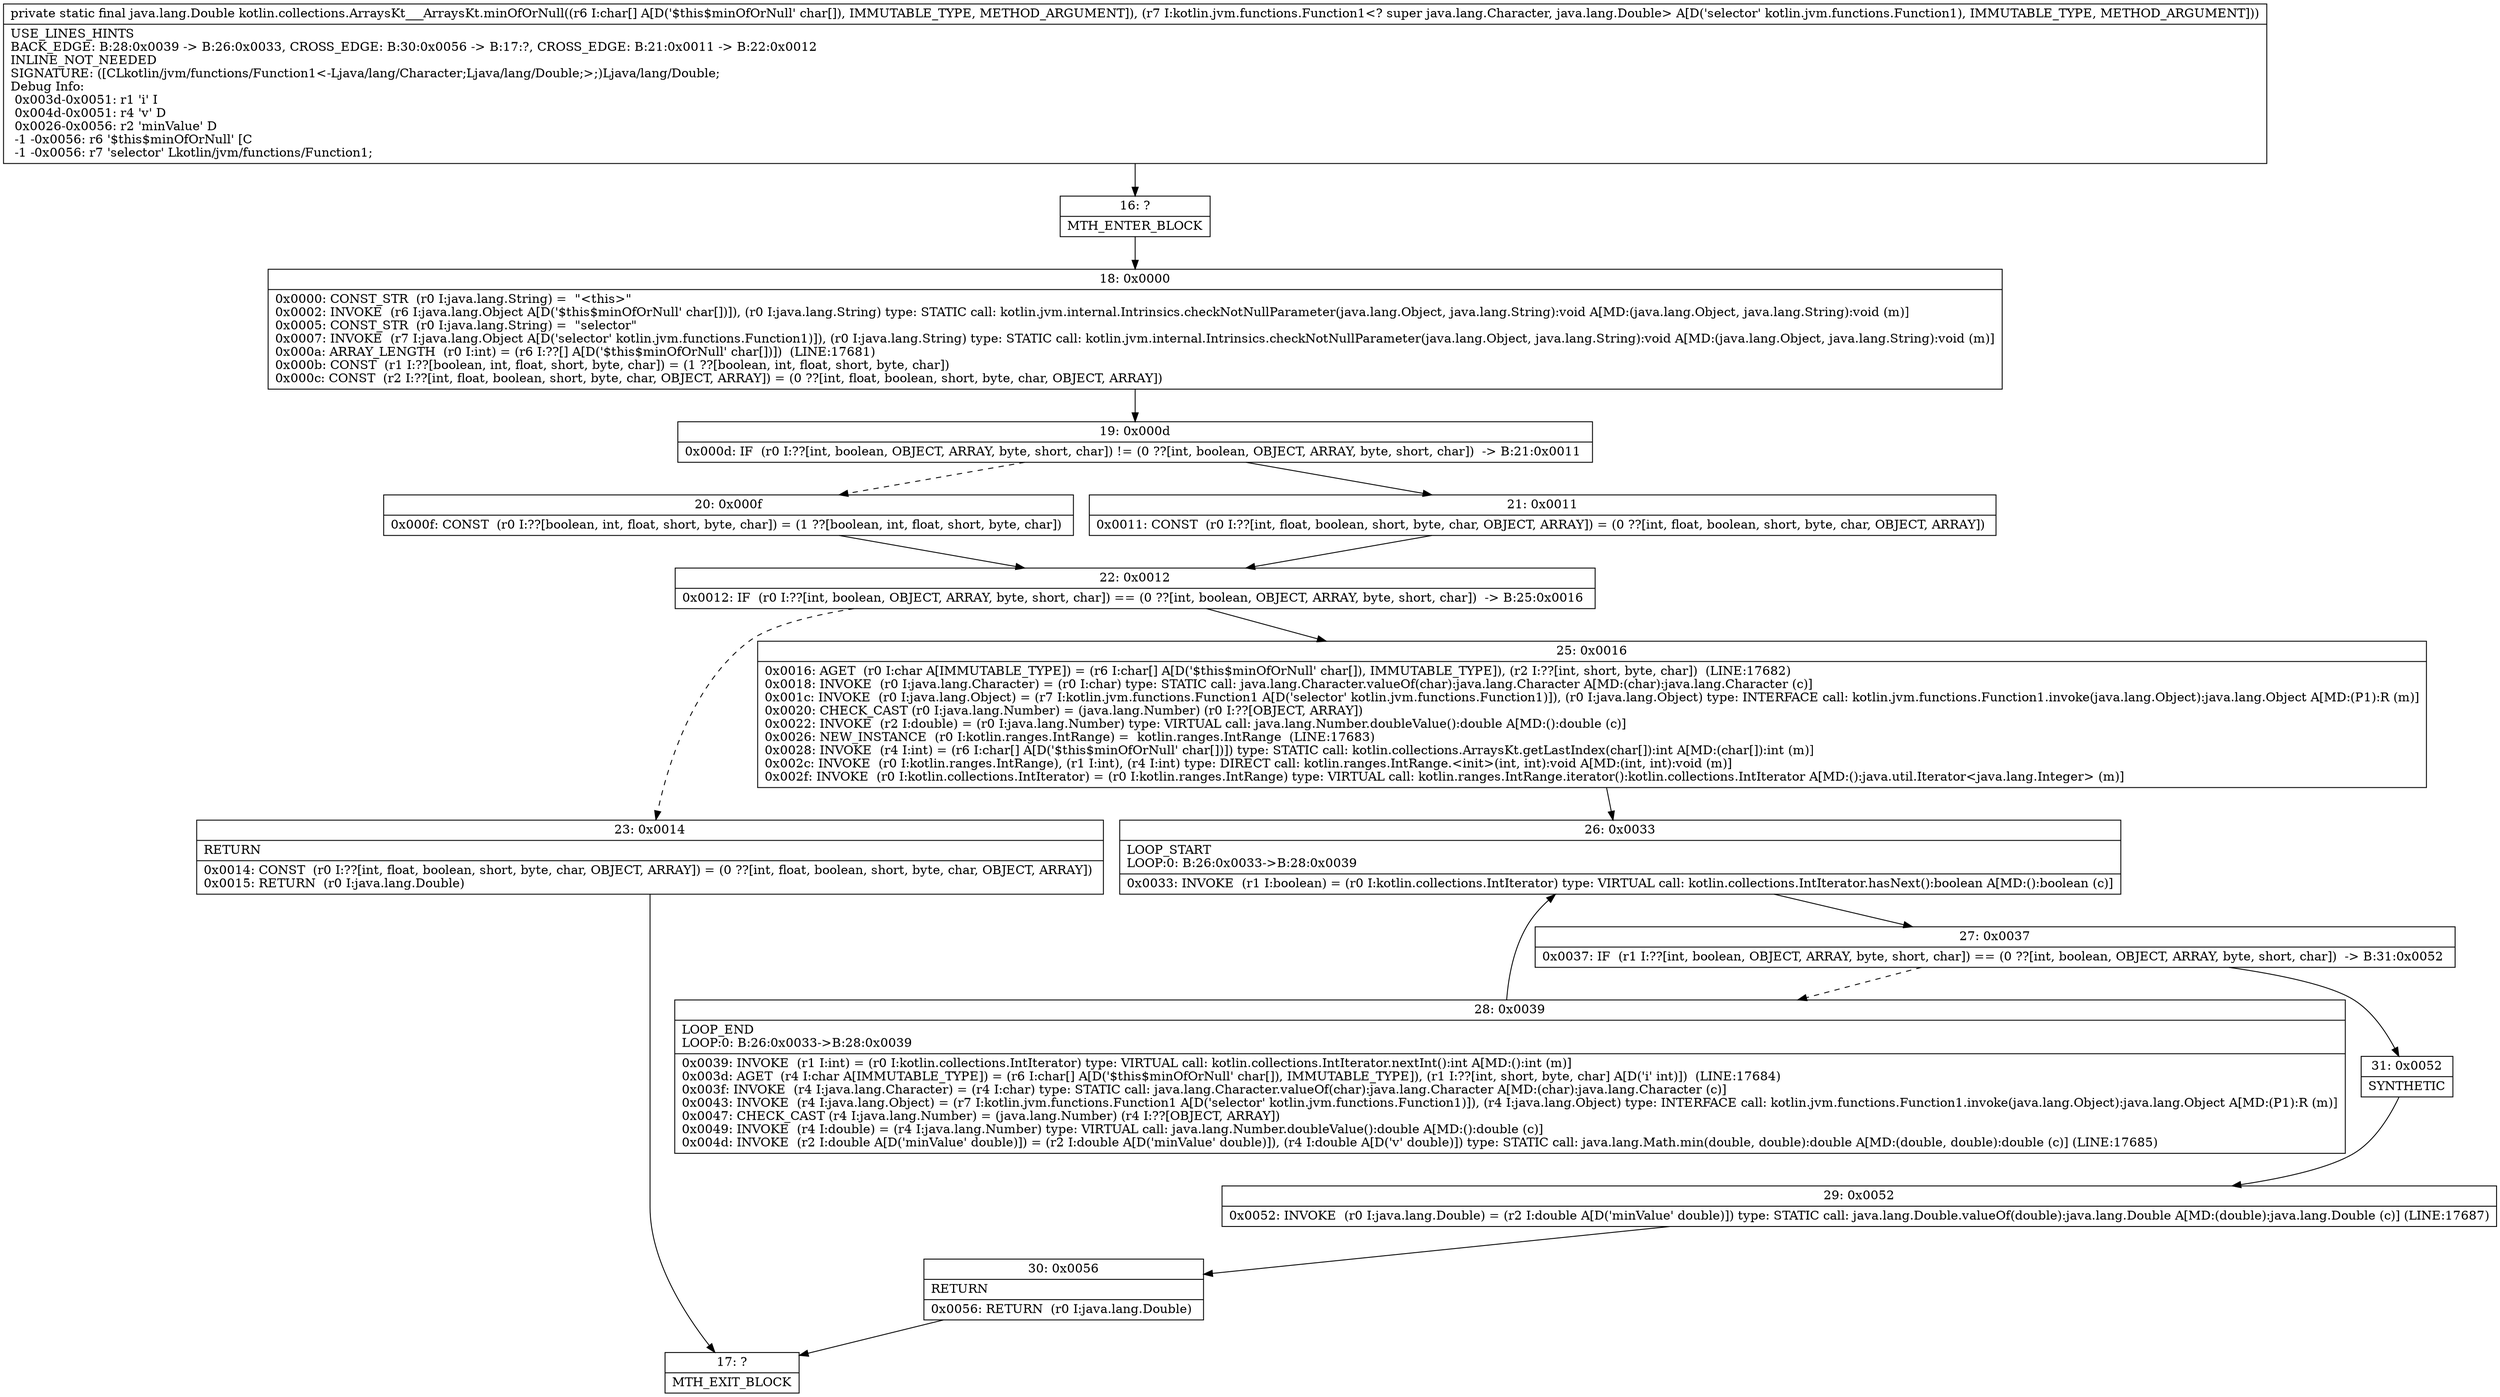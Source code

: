 digraph "CFG forkotlin.collections.ArraysKt___ArraysKt.minOfOrNull([CLkotlin\/jvm\/functions\/Function1;)Ljava\/lang\/Double;" {
Node_16 [shape=record,label="{16\:\ ?|MTH_ENTER_BLOCK\l}"];
Node_18 [shape=record,label="{18\:\ 0x0000|0x0000: CONST_STR  (r0 I:java.lang.String) =  \"\<this\>\" \l0x0002: INVOKE  (r6 I:java.lang.Object A[D('$this$minOfOrNull' char[])]), (r0 I:java.lang.String) type: STATIC call: kotlin.jvm.internal.Intrinsics.checkNotNullParameter(java.lang.Object, java.lang.String):void A[MD:(java.lang.Object, java.lang.String):void (m)]\l0x0005: CONST_STR  (r0 I:java.lang.String) =  \"selector\" \l0x0007: INVOKE  (r7 I:java.lang.Object A[D('selector' kotlin.jvm.functions.Function1)]), (r0 I:java.lang.String) type: STATIC call: kotlin.jvm.internal.Intrinsics.checkNotNullParameter(java.lang.Object, java.lang.String):void A[MD:(java.lang.Object, java.lang.String):void (m)]\l0x000a: ARRAY_LENGTH  (r0 I:int) = (r6 I:??[] A[D('$this$minOfOrNull' char[])])  (LINE:17681)\l0x000b: CONST  (r1 I:??[boolean, int, float, short, byte, char]) = (1 ??[boolean, int, float, short, byte, char]) \l0x000c: CONST  (r2 I:??[int, float, boolean, short, byte, char, OBJECT, ARRAY]) = (0 ??[int, float, boolean, short, byte, char, OBJECT, ARRAY]) \l}"];
Node_19 [shape=record,label="{19\:\ 0x000d|0x000d: IF  (r0 I:??[int, boolean, OBJECT, ARRAY, byte, short, char]) != (0 ??[int, boolean, OBJECT, ARRAY, byte, short, char])  \-\> B:21:0x0011 \l}"];
Node_20 [shape=record,label="{20\:\ 0x000f|0x000f: CONST  (r0 I:??[boolean, int, float, short, byte, char]) = (1 ??[boolean, int, float, short, byte, char]) \l}"];
Node_22 [shape=record,label="{22\:\ 0x0012|0x0012: IF  (r0 I:??[int, boolean, OBJECT, ARRAY, byte, short, char]) == (0 ??[int, boolean, OBJECT, ARRAY, byte, short, char])  \-\> B:25:0x0016 \l}"];
Node_23 [shape=record,label="{23\:\ 0x0014|RETURN\l|0x0014: CONST  (r0 I:??[int, float, boolean, short, byte, char, OBJECT, ARRAY]) = (0 ??[int, float, boolean, short, byte, char, OBJECT, ARRAY]) \l0x0015: RETURN  (r0 I:java.lang.Double) \l}"];
Node_17 [shape=record,label="{17\:\ ?|MTH_EXIT_BLOCK\l}"];
Node_25 [shape=record,label="{25\:\ 0x0016|0x0016: AGET  (r0 I:char A[IMMUTABLE_TYPE]) = (r6 I:char[] A[D('$this$minOfOrNull' char[]), IMMUTABLE_TYPE]), (r2 I:??[int, short, byte, char])  (LINE:17682)\l0x0018: INVOKE  (r0 I:java.lang.Character) = (r0 I:char) type: STATIC call: java.lang.Character.valueOf(char):java.lang.Character A[MD:(char):java.lang.Character (c)]\l0x001c: INVOKE  (r0 I:java.lang.Object) = (r7 I:kotlin.jvm.functions.Function1 A[D('selector' kotlin.jvm.functions.Function1)]), (r0 I:java.lang.Object) type: INTERFACE call: kotlin.jvm.functions.Function1.invoke(java.lang.Object):java.lang.Object A[MD:(P1):R (m)]\l0x0020: CHECK_CAST (r0 I:java.lang.Number) = (java.lang.Number) (r0 I:??[OBJECT, ARRAY]) \l0x0022: INVOKE  (r2 I:double) = (r0 I:java.lang.Number) type: VIRTUAL call: java.lang.Number.doubleValue():double A[MD:():double (c)]\l0x0026: NEW_INSTANCE  (r0 I:kotlin.ranges.IntRange) =  kotlin.ranges.IntRange  (LINE:17683)\l0x0028: INVOKE  (r4 I:int) = (r6 I:char[] A[D('$this$minOfOrNull' char[])]) type: STATIC call: kotlin.collections.ArraysKt.getLastIndex(char[]):int A[MD:(char[]):int (m)]\l0x002c: INVOKE  (r0 I:kotlin.ranges.IntRange), (r1 I:int), (r4 I:int) type: DIRECT call: kotlin.ranges.IntRange.\<init\>(int, int):void A[MD:(int, int):void (m)]\l0x002f: INVOKE  (r0 I:kotlin.collections.IntIterator) = (r0 I:kotlin.ranges.IntRange) type: VIRTUAL call: kotlin.ranges.IntRange.iterator():kotlin.collections.IntIterator A[MD:():java.util.Iterator\<java.lang.Integer\> (m)]\l}"];
Node_26 [shape=record,label="{26\:\ 0x0033|LOOP_START\lLOOP:0: B:26:0x0033\-\>B:28:0x0039\l|0x0033: INVOKE  (r1 I:boolean) = (r0 I:kotlin.collections.IntIterator) type: VIRTUAL call: kotlin.collections.IntIterator.hasNext():boolean A[MD:():boolean (c)]\l}"];
Node_27 [shape=record,label="{27\:\ 0x0037|0x0037: IF  (r1 I:??[int, boolean, OBJECT, ARRAY, byte, short, char]) == (0 ??[int, boolean, OBJECT, ARRAY, byte, short, char])  \-\> B:31:0x0052 \l}"];
Node_28 [shape=record,label="{28\:\ 0x0039|LOOP_END\lLOOP:0: B:26:0x0033\-\>B:28:0x0039\l|0x0039: INVOKE  (r1 I:int) = (r0 I:kotlin.collections.IntIterator) type: VIRTUAL call: kotlin.collections.IntIterator.nextInt():int A[MD:():int (m)]\l0x003d: AGET  (r4 I:char A[IMMUTABLE_TYPE]) = (r6 I:char[] A[D('$this$minOfOrNull' char[]), IMMUTABLE_TYPE]), (r1 I:??[int, short, byte, char] A[D('i' int)])  (LINE:17684)\l0x003f: INVOKE  (r4 I:java.lang.Character) = (r4 I:char) type: STATIC call: java.lang.Character.valueOf(char):java.lang.Character A[MD:(char):java.lang.Character (c)]\l0x0043: INVOKE  (r4 I:java.lang.Object) = (r7 I:kotlin.jvm.functions.Function1 A[D('selector' kotlin.jvm.functions.Function1)]), (r4 I:java.lang.Object) type: INTERFACE call: kotlin.jvm.functions.Function1.invoke(java.lang.Object):java.lang.Object A[MD:(P1):R (m)]\l0x0047: CHECK_CAST (r4 I:java.lang.Number) = (java.lang.Number) (r4 I:??[OBJECT, ARRAY]) \l0x0049: INVOKE  (r4 I:double) = (r4 I:java.lang.Number) type: VIRTUAL call: java.lang.Number.doubleValue():double A[MD:():double (c)]\l0x004d: INVOKE  (r2 I:double A[D('minValue' double)]) = (r2 I:double A[D('minValue' double)]), (r4 I:double A[D('v' double)]) type: STATIC call: java.lang.Math.min(double, double):double A[MD:(double, double):double (c)] (LINE:17685)\l}"];
Node_31 [shape=record,label="{31\:\ 0x0052|SYNTHETIC\l}"];
Node_29 [shape=record,label="{29\:\ 0x0052|0x0052: INVOKE  (r0 I:java.lang.Double) = (r2 I:double A[D('minValue' double)]) type: STATIC call: java.lang.Double.valueOf(double):java.lang.Double A[MD:(double):java.lang.Double (c)] (LINE:17687)\l}"];
Node_30 [shape=record,label="{30\:\ 0x0056|RETURN\l|0x0056: RETURN  (r0 I:java.lang.Double) \l}"];
Node_21 [shape=record,label="{21\:\ 0x0011|0x0011: CONST  (r0 I:??[int, float, boolean, short, byte, char, OBJECT, ARRAY]) = (0 ??[int, float, boolean, short, byte, char, OBJECT, ARRAY]) \l}"];
MethodNode[shape=record,label="{private static final java.lang.Double kotlin.collections.ArraysKt___ArraysKt.minOfOrNull((r6 I:char[] A[D('$this$minOfOrNull' char[]), IMMUTABLE_TYPE, METHOD_ARGUMENT]), (r7 I:kotlin.jvm.functions.Function1\<? super java.lang.Character, java.lang.Double\> A[D('selector' kotlin.jvm.functions.Function1), IMMUTABLE_TYPE, METHOD_ARGUMENT]))  | USE_LINES_HINTS\lBACK_EDGE: B:28:0x0039 \-\> B:26:0x0033, CROSS_EDGE: B:30:0x0056 \-\> B:17:?, CROSS_EDGE: B:21:0x0011 \-\> B:22:0x0012\lINLINE_NOT_NEEDED\lSIGNATURE: ([CLkotlin\/jvm\/functions\/Function1\<\-Ljava\/lang\/Character;Ljava\/lang\/Double;\>;)Ljava\/lang\/Double;\lDebug Info:\l  0x003d\-0x0051: r1 'i' I\l  0x004d\-0x0051: r4 'v' D\l  0x0026\-0x0056: r2 'minValue' D\l  \-1 \-0x0056: r6 '$this$minOfOrNull' [C\l  \-1 \-0x0056: r7 'selector' Lkotlin\/jvm\/functions\/Function1;\l}"];
MethodNode -> Node_16;Node_16 -> Node_18;
Node_18 -> Node_19;
Node_19 -> Node_20[style=dashed];
Node_19 -> Node_21;
Node_20 -> Node_22;
Node_22 -> Node_23[style=dashed];
Node_22 -> Node_25;
Node_23 -> Node_17;
Node_25 -> Node_26;
Node_26 -> Node_27;
Node_27 -> Node_28[style=dashed];
Node_27 -> Node_31;
Node_28 -> Node_26;
Node_31 -> Node_29;
Node_29 -> Node_30;
Node_30 -> Node_17;
Node_21 -> Node_22;
}

